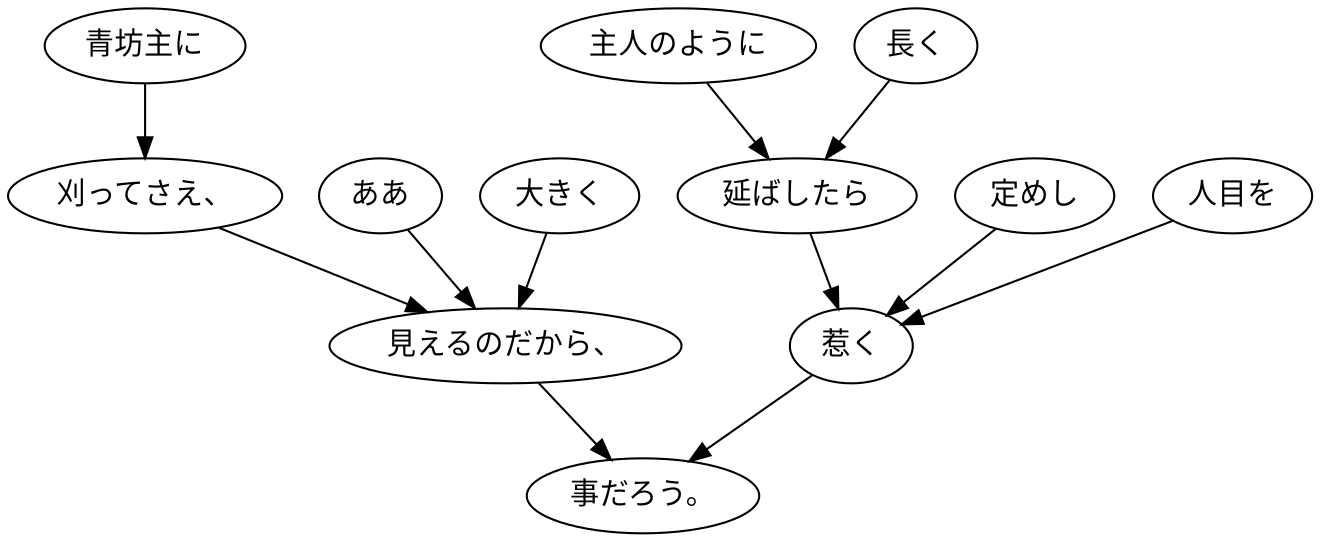 digraph graph7171 {
	node0 [label="青坊主に"];
	node1 [label="刈ってさえ、"];
	node2 [label="ああ"];
	node3 [label="大きく"];
	node4 [label="見えるのだから、"];
	node5 [label="主人のように"];
	node6 [label="長く"];
	node7 [label="延ばしたら"];
	node8 [label="定めし"];
	node9 [label="人目を"];
	node10 [label="惹く"];
	node11 [label="事だろう。"];
	node0 -> node1;
	node1 -> node4;
	node2 -> node4;
	node3 -> node4;
	node4 -> node11;
	node5 -> node7;
	node6 -> node7;
	node7 -> node10;
	node8 -> node10;
	node9 -> node10;
	node10 -> node11;
}
